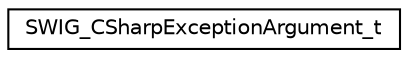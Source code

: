 digraph "Graphical Class Hierarchy"
{
 // LATEX_PDF_SIZE
  edge [fontname="Helvetica",fontsize="10",labelfontname="Helvetica",labelfontsize="10"];
  node [fontname="Helvetica",fontsize="10",shape=record];
  rankdir="LR";
  Node0 [label="SWIG_CSharpExceptionArgument_t",height=0.2,width=0.4,color="black", fillcolor="white", style="filled",URL="$struct_s_w_i_g___c_sharp_exception_argument__t.html",tooltip=" "];
}
